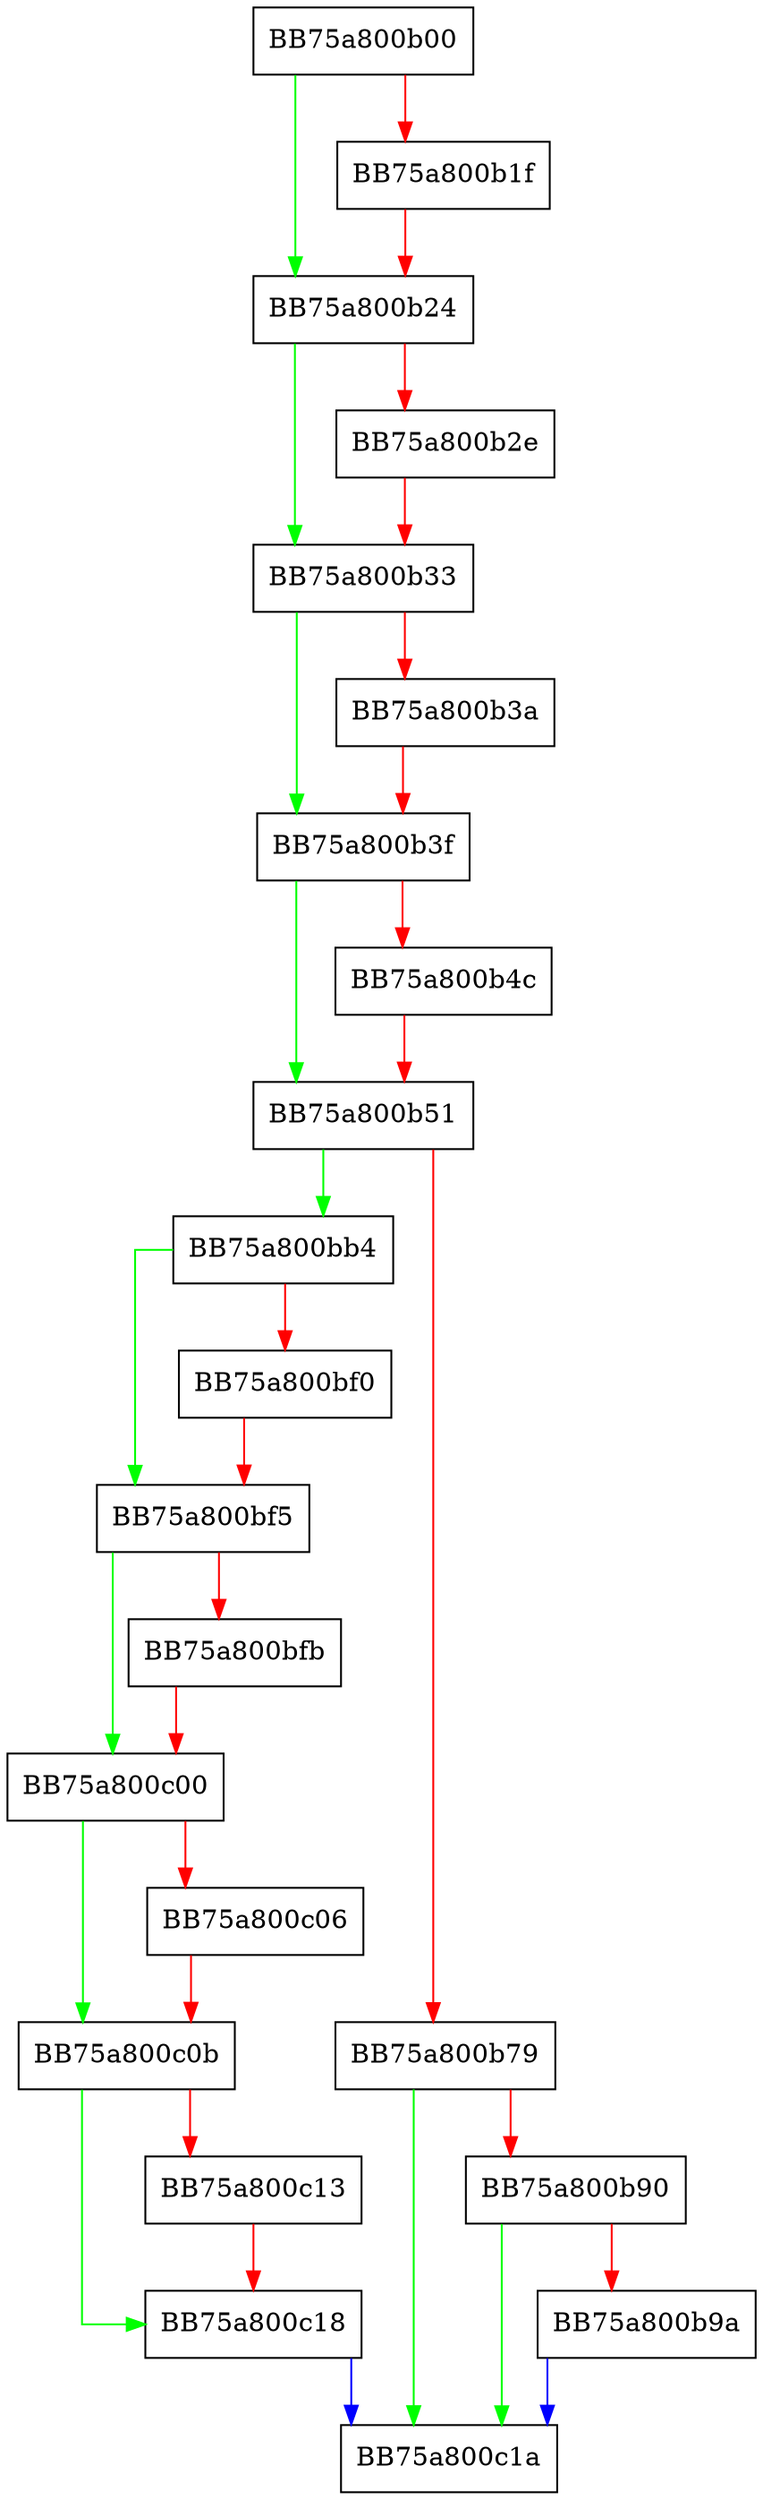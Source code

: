 digraph AttachViewForWrite {
  node [shape="box"];
  graph [splines=ortho];
  BB75a800b00 -> BB75a800b24 [color="green"];
  BB75a800b00 -> BB75a800b1f [color="red"];
  BB75a800b1f -> BB75a800b24 [color="red"];
  BB75a800b24 -> BB75a800b33 [color="green"];
  BB75a800b24 -> BB75a800b2e [color="red"];
  BB75a800b2e -> BB75a800b33 [color="red"];
  BB75a800b33 -> BB75a800b3f [color="green"];
  BB75a800b33 -> BB75a800b3a [color="red"];
  BB75a800b3a -> BB75a800b3f [color="red"];
  BB75a800b3f -> BB75a800b51 [color="green"];
  BB75a800b3f -> BB75a800b4c [color="red"];
  BB75a800b4c -> BB75a800b51 [color="red"];
  BB75a800b51 -> BB75a800bb4 [color="green"];
  BB75a800b51 -> BB75a800b79 [color="red"];
  BB75a800b79 -> BB75a800c1a [color="green"];
  BB75a800b79 -> BB75a800b90 [color="red"];
  BB75a800b90 -> BB75a800c1a [color="green"];
  BB75a800b90 -> BB75a800b9a [color="red"];
  BB75a800b9a -> BB75a800c1a [color="blue"];
  BB75a800bb4 -> BB75a800bf5 [color="green"];
  BB75a800bb4 -> BB75a800bf0 [color="red"];
  BB75a800bf0 -> BB75a800bf5 [color="red"];
  BB75a800bf5 -> BB75a800c00 [color="green"];
  BB75a800bf5 -> BB75a800bfb [color="red"];
  BB75a800bfb -> BB75a800c00 [color="red"];
  BB75a800c00 -> BB75a800c0b [color="green"];
  BB75a800c00 -> BB75a800c06 [color="red"];
  BB75a800c06 -> BB75a800c0b [color="red"];
  BB75a800c0b -> BB75a800c18 [color="green"];
  BB75a800c0b -> BB75a800c13 [color="red"];
  BB75a800c13 -> BB75a800c18 [color="red"];
  BB75a800c18 -> BB75a800c1a [color="blue"];
}